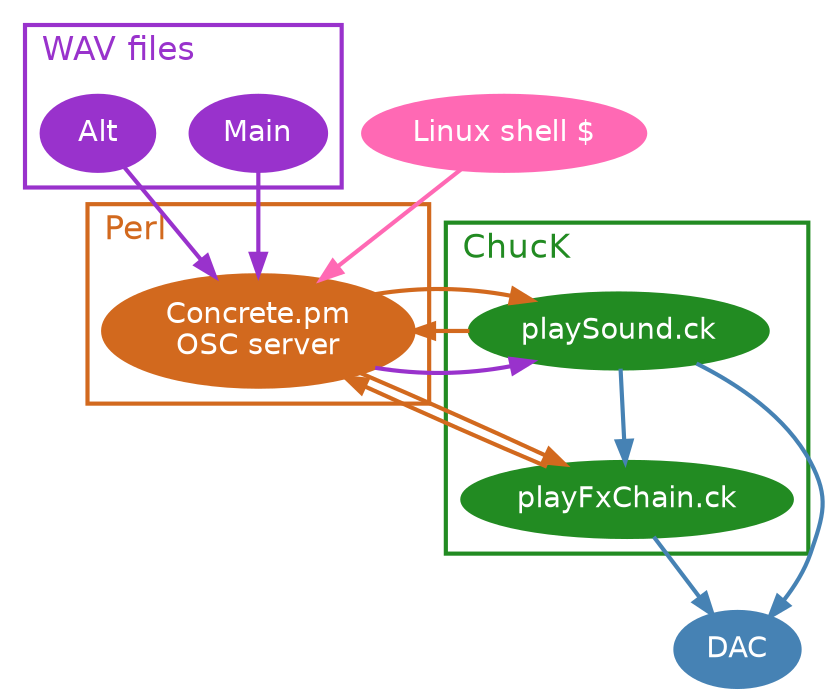 digraph  {
    penwidth=2.0;
    labeljust=left;
    node [fontname="Helvetica",penwidth="2.0",fontcolor=white,style=filled];
    edge [penwidth="2.0"];
    fontname=helvetica;
    fontsize=16;

    subgraph cluster_0 {
        node [fillcolor=chocolate,color=chocolate];
        graph [color=chocolate];
        label="Perl";
        fontcolor=chocolate;
        concretepm [label="Concrete.pm\nOSC server"];
        node [fillcolor=brown,color=brown];
    }

    subgraph cluster_1 {
        node [fillcolor=darkorchid,color=darkorchid];
        graph [color=darkorchid];
        label="WAV files";
        fontcolor=darkorchid;
        main [label="Main"];
        alt [label="Alt"];
    }

    subgraph cluster_2 {
        graph [color=forestgreen];
        fontcolor=forestgreen;
        label="ChucK";
        node [fillcolor=forestgreen,color=forestgreen];
        playsound [label="playSound.ck"];
        playfx [label="playFxChain.ck"];
    }

    node [fillcolor=hotpink,color=hotpink];
    shell [label="Linux shell $",color=hotpink];
    edge [color=hotpink];
    shell -> concretepm;


    edge [color=darkorchid];
    main -> concretepm;
    alt -> concretepm;
    concretepm -> playsound;

    edge [color=chocolate];
    concretepm -> playsound;
    concretepm -> playfx;
    playfx -> concretepm;
    playsound -> concretepm;

    node [fillcolor=steelblue,color=steelblue];
    edge [color=steelblue];
    playsound -> DAC;
    playsound -> playfx;
    playfx -> DAC;
}
